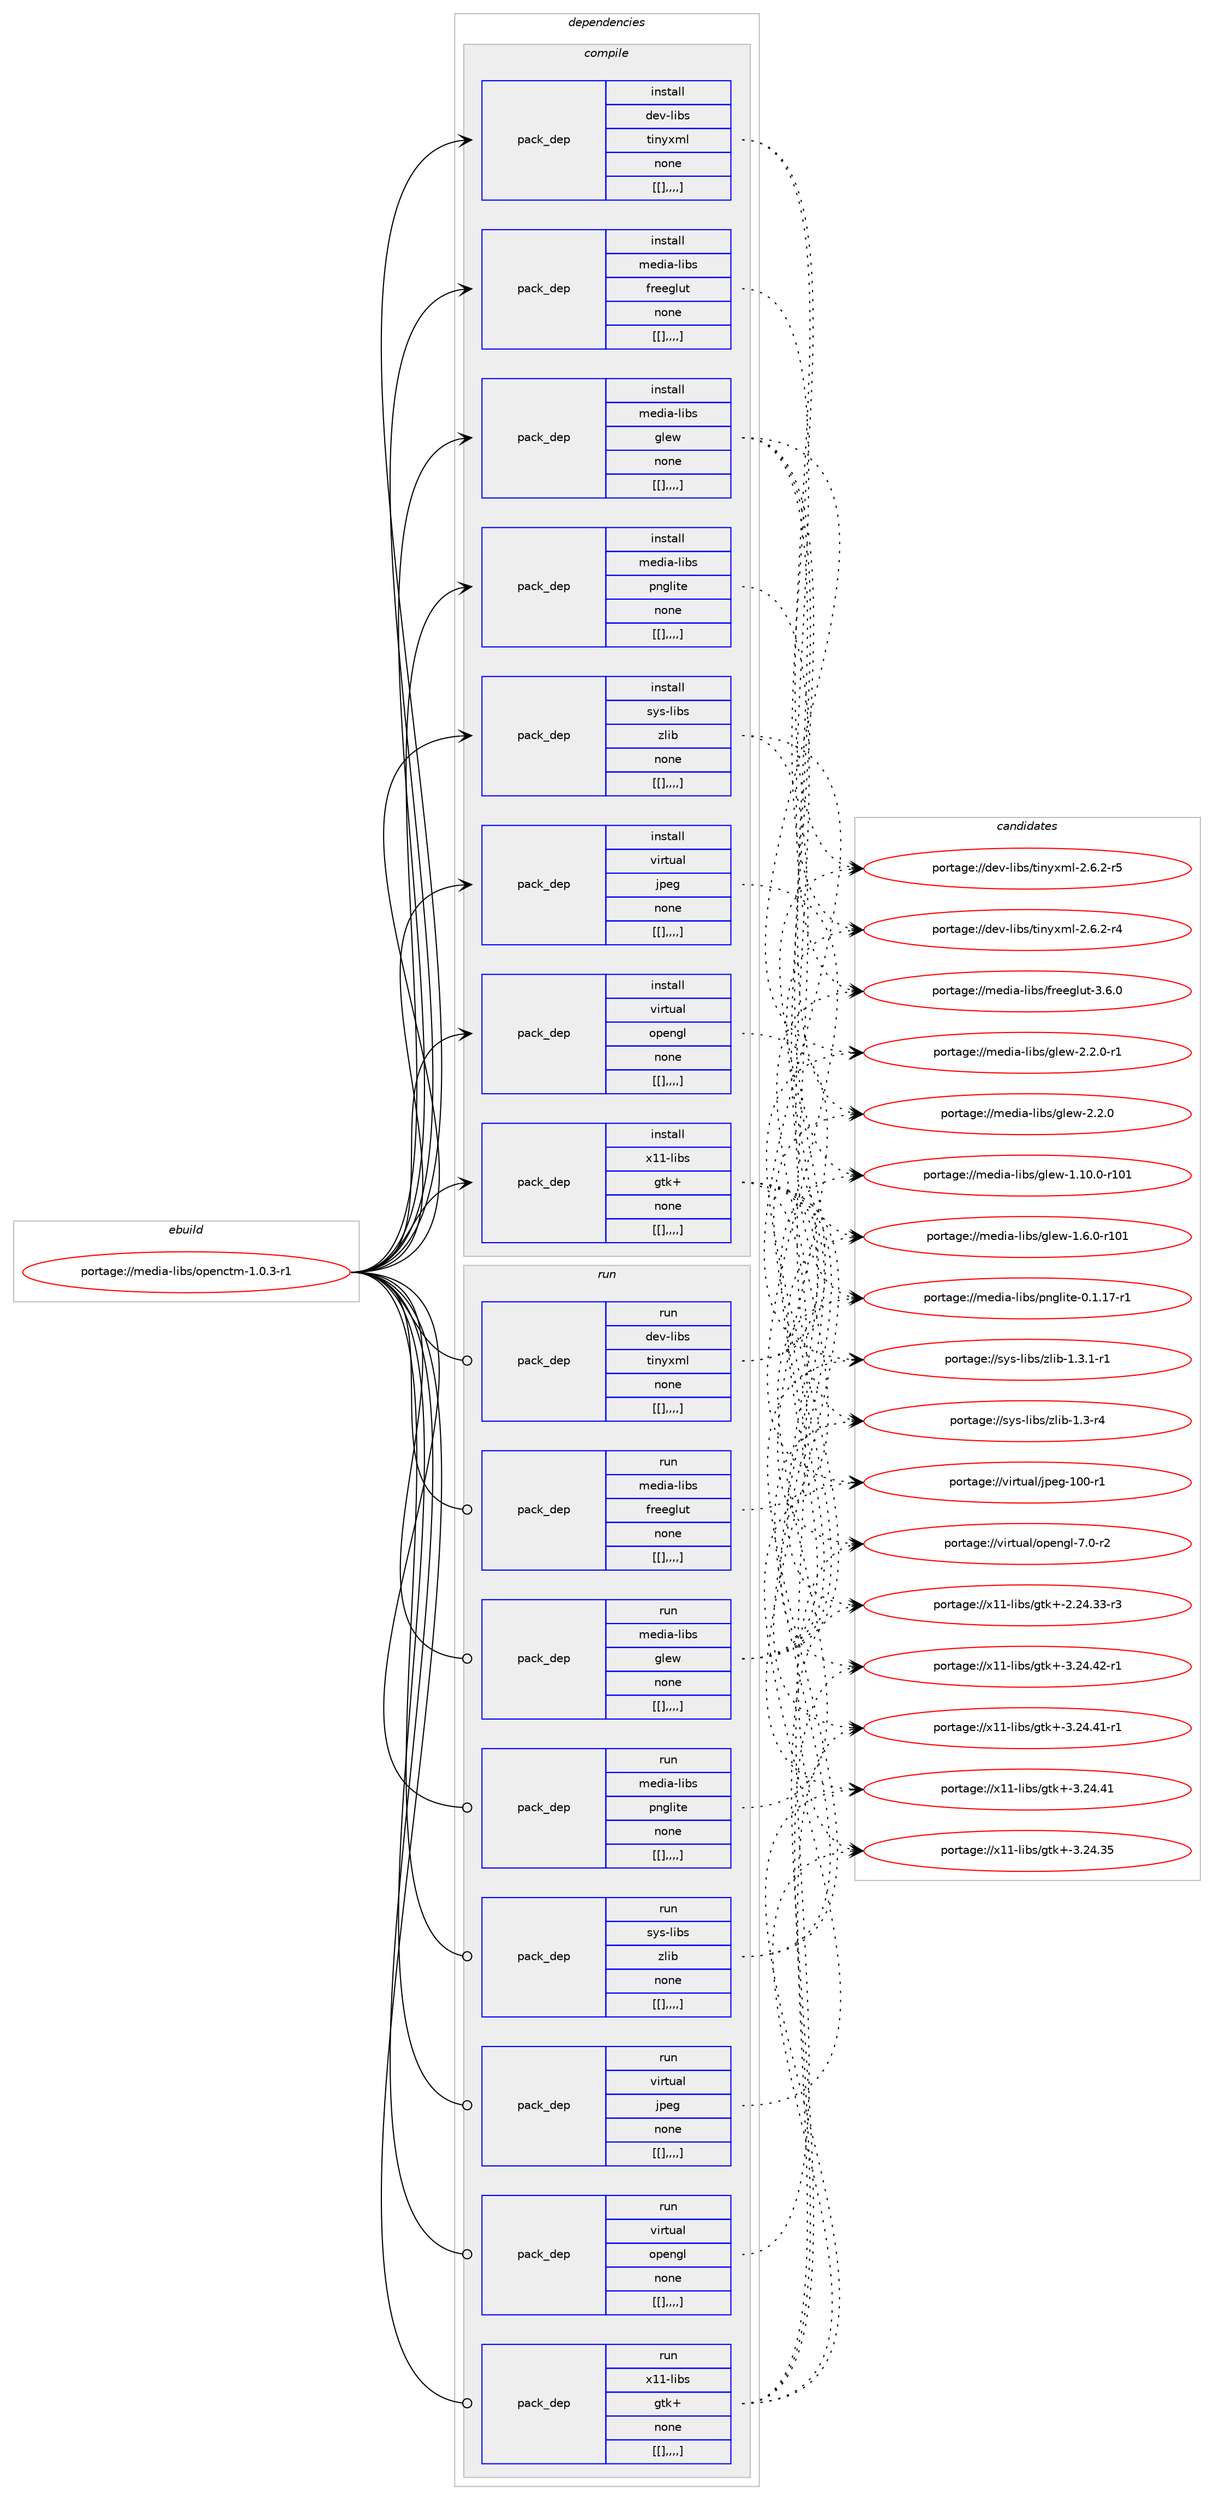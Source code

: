 digraph prolog {

# *************
# Graph options
# *************

newrank=true;
concentrate=true;
compound=true;
graph [rankdir=LR,fontname=Helvetica,fontsize=10,ranksep=1.5];#, ranksep=2.5, nodesep=0.2];
edge  [arrowhead=vee];
node  [fontname=Helvetica,fontsize=10];

# **********
# The ebuild
# **********

subgraph cluster_leftcol {
color=gray;
label=<<i>ebuild</i>>;
id [label="portage://media-libs/openctm-1.0.3-r1", color=red, width=4, href="../media-libs/openctm-1.0.3-r1.svg"];
}

# ****************
# The dependencies
# ****************

subgraph cluster_midcol {
color=gray;
label=<<i>dependencies</i>>;
subgraph cluster_compile {
fillcolor="#eeeeee";
style=filled;
label=<<i>compile</i>>;
subgraph pack237309 {
dependency320522 [label=<<TABLE BORDER="0" CELLBORDER="1" CELLSPACING="0" CELLPADDING="4" WIDTH="220"><TR><TD ROWSPAN="6" CELLPADDING="30">pack_dep</TD></TR><TR><TD WIDTH="110">install</TD></TR><TR><TD>dev-libs</TD></TR><TR><TD>tinyxml</TD></TR><TR><TD>none</TD></TR><TR><TD>[[],,,,]</TD></TR></TABLE>>, shape=none, color=blue];
}
id:e -> dependency320522:w [weight=20,style="solid",arrowhead="vee"];
subgraph pack237310 {
dependency320523 [label=<<TABLE BORDER="0" CELLBORDER="1" CELLSPACING="0" CELLPADDING="4" WIDTH="220"><TR><TD ROWSPAN="6" CELLPADDING="30">pack_dep</TD></TR><TR><TD WIDTH="110">install</TD></TR><TR><TD>media-libs</TD></TR><TR><TD>freeglut</TD></TR><TR><TD>none</TD></TR><TR><TD>[[],,,,]</TD></TR></TABLE>>, shape=none, color=blue];
}
id:e -> dependency320523:w [weight=20,style="solid",arrowhead="vee"];
subgraph pack237311 {
dependency320524 [label=<<TABLE BORDER="0" CELLBORDER="1" CELLSPACING="0" CELLPADDING="4" WIDTH="220"><TR><TD ROWSPAN="6" CELLPADDING="30">pack_dep</TD></TR><TR><TD WIDTH="110">install</TD></TR><TR><TD>media-libs</TD></TR><TR><TD>glew</TD></TR><TR><TD>none</TD></TR><TR><TD>[[],,,,]</TD></TR></TABLE>>, shape=none, color=blue];
}
id:e -> dependency320524:w [weight=20,style="solid",arrowhead="vee"];
subgraph pack237312 {
dependency320525 [label=<<TABLE BORDER="0" CELLBORDER="1" CELLSPACING="0" CELLPADDING="4" WIDTH="220"><TR><TD ROWSPAN="6" CELLPADDING="30">pack_dep</TD></TR><TR><TD WIDTH="110">install</TD></TR><TR><TD>media-libs</TD></TR><TR><TD>pnglite</TD></TR><TR><TD>none</TD></TR><TR><TD>[[],,,,]</TD></TR></TABLE>>, shape=none, color=blue];
}
id:e -> dependency320525:w [weight=20,style="solid",arrowhead="vee"];
subgraph pack237313 {
dependency320526 [label=<<TABLE BORDER="0" CELLBORDER="1" CELLSPACING="0" CELLPADDING="4" WIDTH="220"><TR><TD ROWSPAN="6" CELLPADDING="30">pack_dep</TD></TR><TR><TD WIDTH="110">install</TD></TR><TR><TD>sys-libs</TD></TR><TR><TD>zlib</TD></TR><TR><TD>none</TD></TR><TR><TD>[[],,,,]</TD></TR></TABLE>>, shape=none, color=blue];
}
id:e -> dependency320526:w [weight=20,style="solid",arrowhead="vee"];
subgraph pack237314 {
dependency320527 [label=<<TABLE BORDER="0" CELLBORDER="1" CELLSPACING="0" CELLPADDING="4" WIDTH="220"><TR><TD ROWSPAN="6" CELLPADDING="30">pack_dep</TD></TR><TR><TD WIDTH="110">install</TD></TR><TR><TD>virtual</TD></TR><TR><TD>jpeg</TD></TR><TR><TD>none</TD></TR><TR><TD>[[],,,,]</TD></TR></TABLE>>, shape=none, color=blue];
}
id:e -> dependency320527:w [weight=20,style="solid",arrowhead="vee"];
subgraph pack237315 {
dependency320528 [label=<<TABLE BORDER="0" CELLBORDER="1" CELLSPACING="0" CELLPADDING="4" WIDTH="220"><TR><TD ROWSPAN="6" CELLPADDING="30">pack_dep</TD></TR><TR><TD WIDTH="110">install</TD></TR><TR><TD>virtual</TD></TR><TR><TD>opengl</TD></TR><TR><TD>none</TD></TR><TR><TD>[[],,,,]</TD></TR></TABLE>>, shape=none, color=blue];
}
id:e -> dependency320528:w [weight=20,style="solid",arrowhead="vee"];
subgraph pack237316 {
dependency320529 [label=<<TABLE BORDER="0" CELLBORDER="1" CELLSPACING="0" CELLPADDING="4" WIDTH="220"><TR><TD ROWSPAN="6" CELLPADDING="30">pack_dep</TD></TR><TR><TD WIDTH="110">install</TD></TR><TR><TD>x11-libs</TD></TR><TR><TD>gtk+</TD></TR><TR><TD>none</TD></TR><TR><TD>[[],,,,]</TD></TR></TABLE>>, shape=none, color=blue];
}
id:e -> dependency320529:w [weight=20,style="solid",arrowhead="vee"];
}
subgraph cluster_compileandrun {
fillcolor="#eeeeee";
style=filled;
label=<<i>compile and run</i>>;
}
subgraph cluster_run {
fillcolor="#eeeeee";
style=filled;
label=<<i>run</i>>;
subgraph pack237317 {
dependency320530 [label=<<TABLE BORDER="0" CELLBORDER="1" CELLSPACING="0" CELLPADDING="4" WIDTH="220"><TR><TD ROWSPAN="6" CELLPADDING="30">pack_dep</TD></TR><TR><TD WIDTH="110">run</TD></TR><TR><TD>dev-libs</TD></TR><TR><TD>tinyxml</TD></TR><TR><TD>none</TD></TR><TR><TD>[[],,,,]</TD></TR></TABLE>>, shape=none, color=blue];
}
id:e -> dependency320530:w [weight=20,style="solid",arrowhead="odot"];
subgraph pack237318 {
dependency320531 [label=<<TABLE BORDER="0" CELLBORDER="1" CELLSPACING="0" CELLPADDING="4" WIDTH="220"><TR><TD ROWSPAN="6" CELLPADDING="30">pack_dep</TD></TR><TR><TD WIDTH="110">run</TD></TR><TR><TD>media-libs</TD></TR><TR><TD>freeglut</TD></TR><TR><TD>none</TD></TR><TR><TD>[[],,,,]</TD></TR></TABLE>>, shape=none, color=blue];
}
id:e -> dependency320531:w [weight=20,style="solid",arrowhead="odot"];
subgraph pack237319 {
dependency320532 [label=<<TABLE BORDER="0" CELLBORDER="1" CELLSPACING="0" CELLPADDING="4" WIDTH="220"><TR><TD ROWSPAN="6" CELLPADDING="30">pack_dep</TD></TR><TR><TD WIDTH="110">run</TD></TR><TR><TD>media-libs</TD></TR><TR><TD>glew</TD></TR><TR><TD>none</TD></TR><TR><TD>[[],,,,]</TD></TR></TABLE>>, shape=none, color=blue];
}
id:e -> dependency320532:w [weight=20,style="solid",arrowhead="odot"];
subgraph pack237320 {
dependency320533 [label=<<TABLE BORDER="0" CELLBORDER="1" CELLSPACING="0" CELLPADDING="4" WIDTH="220"><TR><TD ROWSPAN="6" CELLPADDING="30">pack_dep</TD></TR><TR><TD WIDTH="110">run</TD></TR><TR><TD>media-libs</TD></TR><TR><TD>pnglite</TD></TR><TR><TD>none</TD></TR><TR><TD>[[],,,,]</TD></TR></TABLE>>, shape=none, color=blue];
}
id:e -> dependency320533:w [weight=20,style="solid",arrowhead="odot"];
subgraph pack237321 {
dependency320534 [label=<<TABLE BORDER="0" CELLBORDER="1" CELLSPACING="0" CELLPADDING="4" WIDTH="220"><TR><TD ROWSPAN="6" CELLPADDING="30">pack_dep</TD></TR><TR><TD WIDTH="110">run</TD></TR><TR><TD>sys-libs</TD></TR><TR><TD>zlib</TD></TR><TR><TD>none</TD></TR><TR><TD>[[],,,,]</TD></TR></TABLE>>, shape=none, color=blue];
}
id:e -> dependency320534:w [weight=20,style="solid",arrowhead="odot"];
subgraph pack237322 {
dependency320535 [label=<<TABLE BORDER="0" CELLBORDER="1" CELLSPACING="0" CELLPADDING="4" WIDTH="220"><TR><TD ROWSPAN="6" CELLPADDING="30">pack_dep</TD></TR><TR><TD WIDTH="110">run</TD></TR><TR><TD>virtual</TD></TR><TR><TD>jpeg</TD></TR><TR><TD>none</TD></TR><TR><TD>[[],,,,]</TD></TR></TABLE>>, shape=none, color=blue];
}
id:e -> dependency320535:w [weight=20,style="solid",arrowhead="odot"];
subgraph pack237323 {
dependency320536 [label=<<TABLE BORDER="0" CELLBORDER="1" CELLSPACING="0" CELLPADDING="4" WIDTH="220"><TR><TD ROWSPAN="6" CELLPADDING="30">pack_dep</TD></TR><TR><TD WIDTH="110">run</TD></TR><TR><TD>virtual</TD></TR><TR><TD>opengl</TD></TR><TR><TD>none</TD></TR><TR><TD>[[],,,,]</TD></TR></TABLE>>, shape=none, color=blue];
}
id:e -> dependency320536:w [weight=20,style="solid",arrowhead="odot"];
subgraph pack237324 {
dependency320537 [label=<<TABLE BORDER="0" CELLBORDER="1" CELLSPACING="0" CELLPADDING="4" WIDTH="220"><TR><TD ROWSPAN="6" CELLPADDING="30">pack_dep</TD></TR><TR><TD WIDTH="110">run</TD></TR><TR><TD>x11-libs</TD></TR><TR><TD>gtk+</TD></TR><TR><TD>none</TD></TR><TR><TD>[[],,,,]</TD></TR></TABLE>>, shape=none, color=blue];
}
id:e -> dependency320537:w [weight=20,style="solid",arrowhead="odot"];
}
}

# **************
# The candidates
# **************

subgraph cluster_choices {
rank=same;
color=gray;
label=<<i>candidates</i>>;

subgraph choice237309 {
color=black;
nodesep=1;
choice1001011184510810598115471161051101211201091084550465446504511453 [label="portage://dev-libs/tinyxml-2.6.2-r5", color=red, width=4,href="../dev-libs/tinyxml-2.6.2-r5.svg"];
choice1001011184510810598115471161051101211201091084550465446504511452 [label="portage://dev-libs/tinyxml-2.6.2-r4", color=red, width=4,href="../dev-libs/tinyxml-2.6.2-r4.svg"];
dependency320522:e -> choice1001011184510810598115471161051101211201091084550465446504511453:w [style=dotted,weight="100"];
dependency320522:e -> choice1001011184510810598115471161051101211201091084550465446504511452:w [style=dotted,weight="100"];
}
subgraph choice237310 {
color=black;
nodesep=1;
choice10910110010597451081059811547102114101101103108117116455146544648 [label="portage://media-libs/freeglut-3.6.0", color=red, width=4,href="../media-libs/freeglut-3.6.0.svg"];
dependency320523:e -> choice10910110010597451081059811547102114101101103108117116455146544648:w [style=dotted,weight="100"];
}
subgraph choice237311 {
color=black;
nodesep=1;
choice109101100105974510810598115471031081011194550465046484511449 [label="portage://media-libs/glew-2.2.0-r1", color=red, width=4,href="../media-libs/glew-2.2.0-r1.svg"];
choice10910110010597451081059811547103108101119455046504648 [label="portage://media-libs/glew-2.2.0", color=red, width=4,href="../media-libs/glew-2.2.0.svg"];
choice109101100105974510810598115471031081011194549464948464845114494849 [label="portage://media-libs/glew-1.10.0-r101", color=red, width=4,href="../media-libs/glew-1.10.0-r101.svg"];
choice1091011001059745108105981154710310810111945494654464845114494849 [label="portage://media-libs/glew-1.6.0-r101", color=red, width=4,href="../media-libs/glew-1.6.0-r101.svg"];
dependency320524:e -> choice109101100105974510810598115471031081011194550465046484511449:w [style=dotted,weight="100"];
dependency320524:e -> choice10910110010597451081059811547103108101119455046504648:w [style=dotted,weight="100"];
dependency320524:e -> choice109101100105974510810598115471031081011194549464948464845114494849:w [style=dotted,weight="100"];
dependency320524:e -> choice1091011001059745108105981154710310810111945494654464845114494849:w [style=dotted,weight="100"];
}
subgraph choice237312 {
color=black;
nodesep=1;
choice10910110010597451081059811547112110103108105116101454846494649554511449 [label="portage://media-libs/pnglite-0.1.17-r1", color=red, width=4,href="../media-libs/pnglite-0.1.17-r1.svg"];
dependency320525:e -> choice10910110010597451081059811547112110103108105116101454846494649554511449:w [style=dotted,weight="100"];
}
subgraph choice237313 {
color=black;
nodesep=1;
choice115121115451081059811547122108105984549465146494511449 [label="portage://sys-libs/zlib-1.3.1-r1", color=red, width=4,href="../sys-libs/zlib-1.3.1-r1.svg"];
choice11512111545108105981154712210810598454946514511452 [label="portage://sys-libs/zlib-1.3-r4", color=red, width=4,href="../sys-libs/zlib-1.3-r4.svg"];
dependency320526:e -> choice115121115451081059811547122108105984549465146494511449:w [style=dotted,weight="100"];
dependency320526:e -> choice11512111545108105981154712210810598454946514511452:w [style=dotted,weight="100"];
}
subgraph choice237314 {
color=black;
nodesep=1;
choice1181051141161179710847106112101103454948484511449 [label="portage://virtual/jpeg-100-r1", color=red, width=4,href="../virtual/jpeg-100-r1.svg"];
dependency320527:e -> choice1181051141161179710847106112101103454948484511449:w [style=dotted,weight="100"];
}
subgraph choice237315 {
color=black;
nodesep=1;
choice1181051141161179710847111112101110103108455546484511450 [label="portage://virtual/opengl-7.0-r2", color=red, width=4,href="../virtual/opengl-7.0-r2.svg"];
dependency320528:e -> choice1181051141161179710847111112101110103108455546484511450:w [style=dotted,weight="100"];
}
subgraph choice237316 {
color=black;
nodesep=1;
choice12049494510810598115471031161074345514650524652504511449 [label="portage://x11-libs/gtk+-3.24.42-r1", color=red, width=4,href="../x11-libs/gtk+-3.24.42-r1.svg"];
choice12049494510810598115471031161074345514650524652494511449 [label="portage://x11-libs/gtk+-3.24.41-r1", color=red, width=4,href="../x11-libs/gtk+-3.24.41-r1.svg"];
choice1204949451081059811547103116107434551465052465249 [label="portage://x11-libs/gtk+-3.24.41", color=red, width=4,href="../x11-libs/gtk+-3.24.41.svg"];
choice1204949451081059811547103116107434551465052465153 [label="portage://x11-libs/gtk+-3.24.35", color=red, width=4,href="../x11-libs/gtk+-3.24.35.svg"];
choice12049494510810598115471031161074345504650524651514511451 [label="portage://x11-libs/gtk+-2.24.33-r3", color=red, width=4,href="../x11-libs/gtk+-2.24.33-r3.svg"];
dependency320529:e -> choice12049494510810598115471031161074345514650524652504511449:w [style=dotted,weight="100"];
dependency320529:e -> choice12049494510810598115471031161074345514650524652494511449:w [style=dotted,weight="100"];
dependency320529:e -> choice1204949451081059811547103116107434551465052465249:w [style=dotted,weight="100"];
dependency320529:e -> choice1204949451081059811547103116107434551465052465153:w [style=dotted,weight="100"];
dependency320529:e -> choice12049494510810598115471031161074345504650524651514511451:w [style=dotted,weight="100"];
}
subgraph choice237317 {
color=black;
nodesep=1;
choice1001011184510810598115471161051101211201091084550465446504511453 [label="portage://dev-libs/tinyxml-2.6.2-r5", color=red, width=4,href="../dev-libs/tinyxml-2.6.2-r5.svg"];
choice1001011184510810598115471161051101211201091084550465446504511452 [label="portage://dev-libs/tinyxml-2.6.2-r4", color=red, width=4,href="../dev-libs/tinyxml-2.6.2-r4.svg"];
dependency320530:e -> choice1001011184510810598115471161051101211201091084550465446504511453:w [style=dotted,weight="100"];
dependency320530:e -> choice1001011184510810598115471161051101211201091084550465446504511452:w [style=dotted,weight="100"];
}
subgraph choice237318 {
color=black;
nodesep=1;
choice10910110010597451081059811547102114101101103108117116455146544648 [label="portage://media-libs/freeglut-3.6.0", color=red, width=4,href="../media-libs/freeglut-3.6.0.svg"];
dependency320531:e -> choice10910110010597451081059811547102114101101103108117116455146544648:w [style=dotted,weight="100"];
}
subgraph choice237319 {
color=black;
nodesep=1;
choice109101100105974510810598115471031081011194550465046484511449 [label="portage://media-libs/glew-2.2.0-r1", color=red, width=4,href="../media-libs/glew-2.2.0-r1.svg"];
choice10910110010597451081059811547103108101119455046504648 [label="portage://media-libs/glew-2.2.0", color=red, width=4,href="../media-libs/glew-2.2.0.svg"];
choice109101100105974510810598115471031081011194549464948464845114494849 [label="portage://media-libs/glew-1.10.0-r101", color=red, width=4,href="../media-libs/glew-1.10.0-r101.svg"];
choice1091011001059745108105981154710310810111945494654464845114494849 [label="portage://media-libs/glew-1.6.0-r101", color=red, width=4,href="../media-libs/glew-1.6.0-r101.svg"];
dependency320532:e -> choice109101100105974510810598115471031081011194550465046484511449:w [style=dotted,weight="100"];
dependency320532:e -> choice10910110010597451081059811547103108101119455046504648:w [style=dotted,weight="100"];
dependency320532:e -> choice109101100105974510810598115471031081011194549464948464845114494849:w [style=dotted,weight="100"];
dependency320532:e -> choice1091011001059745108105981154710310810111945494654464845114494849:w [style=dotted,weight="100"];
}
subgraph choice237320 {
color=black;
nodesep=1;
choice10910110010597451081059811547112110103108105116101454846494649554511449 [label="portage://media-libs/pnglite-0.1.17-r1", color=red, width=4,href="../media-libs/pnglite-0.1.17-r1.svg"];
dependency320533:e -> choice10910110010597451081059811547112110103108105116101454846494649554511449:w [style=dotted,weight="100"];
}
subgraph choice237321 {
color=black;
nodesep=1;
choice115121115451081059811547122108105984549465146494511449 [label="portage://sys-libs/zlib-1.3.1-r1", color=red, width=4,href="../sys-libs/zlib-1.3.1-r1.svg"];
choice11512111545108105981154712210810598454946514511452 [label="portage://sys-libs/zlib-1.3-r4", color=red, width=4,href="../sys-libs/zlib-1.3-r4.svg"];
dependency320534:e -> choice115121115451081059811547122108105984549465146494511449:w [style=dotted,weight="100"];
dependency320534:e -> choice11512111545108105981154712210810598454946514511452:w [style=dotted,weight="100"];
}
subgraph choice237322 {
color=black;
nodesep=1;
choice1181051141161179710847106112101103454948484511449 [label="portage://virtual/jpeg-100-r1", color=red, width=4,href="../virtual/jpeg-100-r1.svg"];
dependency320535:e -> choice1181051141161179710847106112101103454948484511449:w [style=dotted,weight="100"];
}
subgraph choice237323 {
color=black;
nodesep=1;
choice1181051141161179710847111112101110103108455546484511450 [label="portage://virtual/opengl-7.0-r2", color=red, width=4,href="../virtual/opengl-7.0-r2.svg"];
dependency320536:e -> choice1181051141161179710847111112101110103108455546484511450:w [style=dotted,weight="100"];
}
subgraph choice237324 {
color=black;
nodesep=1;
choice12049494510810598115471031161074345514650524652504511449 [label="portage://x11-libs/gtk+-3.24.42-r1", color=red, width=4,href="../x11-libs/gtk+-3.24.42-r1.svg"];
choice12049494510810598115471031161074345514650524652494511449 [label="portage://x11-libs/gtk+-3.24.41-r1", color=red, width=4,href="../x11-libs/gtk+-3.24.41-r1.svg"];
choice1204949451081059811547103116107434551465052465249 [label="portage://x11-libs/gtk+-3.24.41", color=red, width=4,href="../x11-libs/gtk+-3.24.41.svg"];
choice1204949451081059811547103116107434551465052465153 [label="portage://x11-libs/gtk+-3.24.35", color=red, width=4,href="../x11-libs/gtk+-3.24.35.svg"];
choice12049494510810598115471031161074345504650524651514511451 [label="portage://x11-libs/gtk+-2.24.33-r3", color=red, width=4,href="../x11-libs/gtk+-2.24.33-r3.svg"];
dependency320537:e -> choice12049494510810598115471031161074345514650524652504511449:w [style=dotted,weight="100"];
dependency320537:e -> choice12049494510810598115471031161074345514650524652494511449:w [style=dotted,weight="100"];
dependency320537:e -> choice1204949451081059811547103116107434551465052465249:w [style=dotted,weight="100"];
dependency320537:e -> choice1204949451081059811547103116107434551465052465153:w [style=dotted,weight="100"];
dependency320537:e -> choice12049494510810598115471031161074345504650524651514511451:w [style=dotted,weight="100"];
}
}

}
